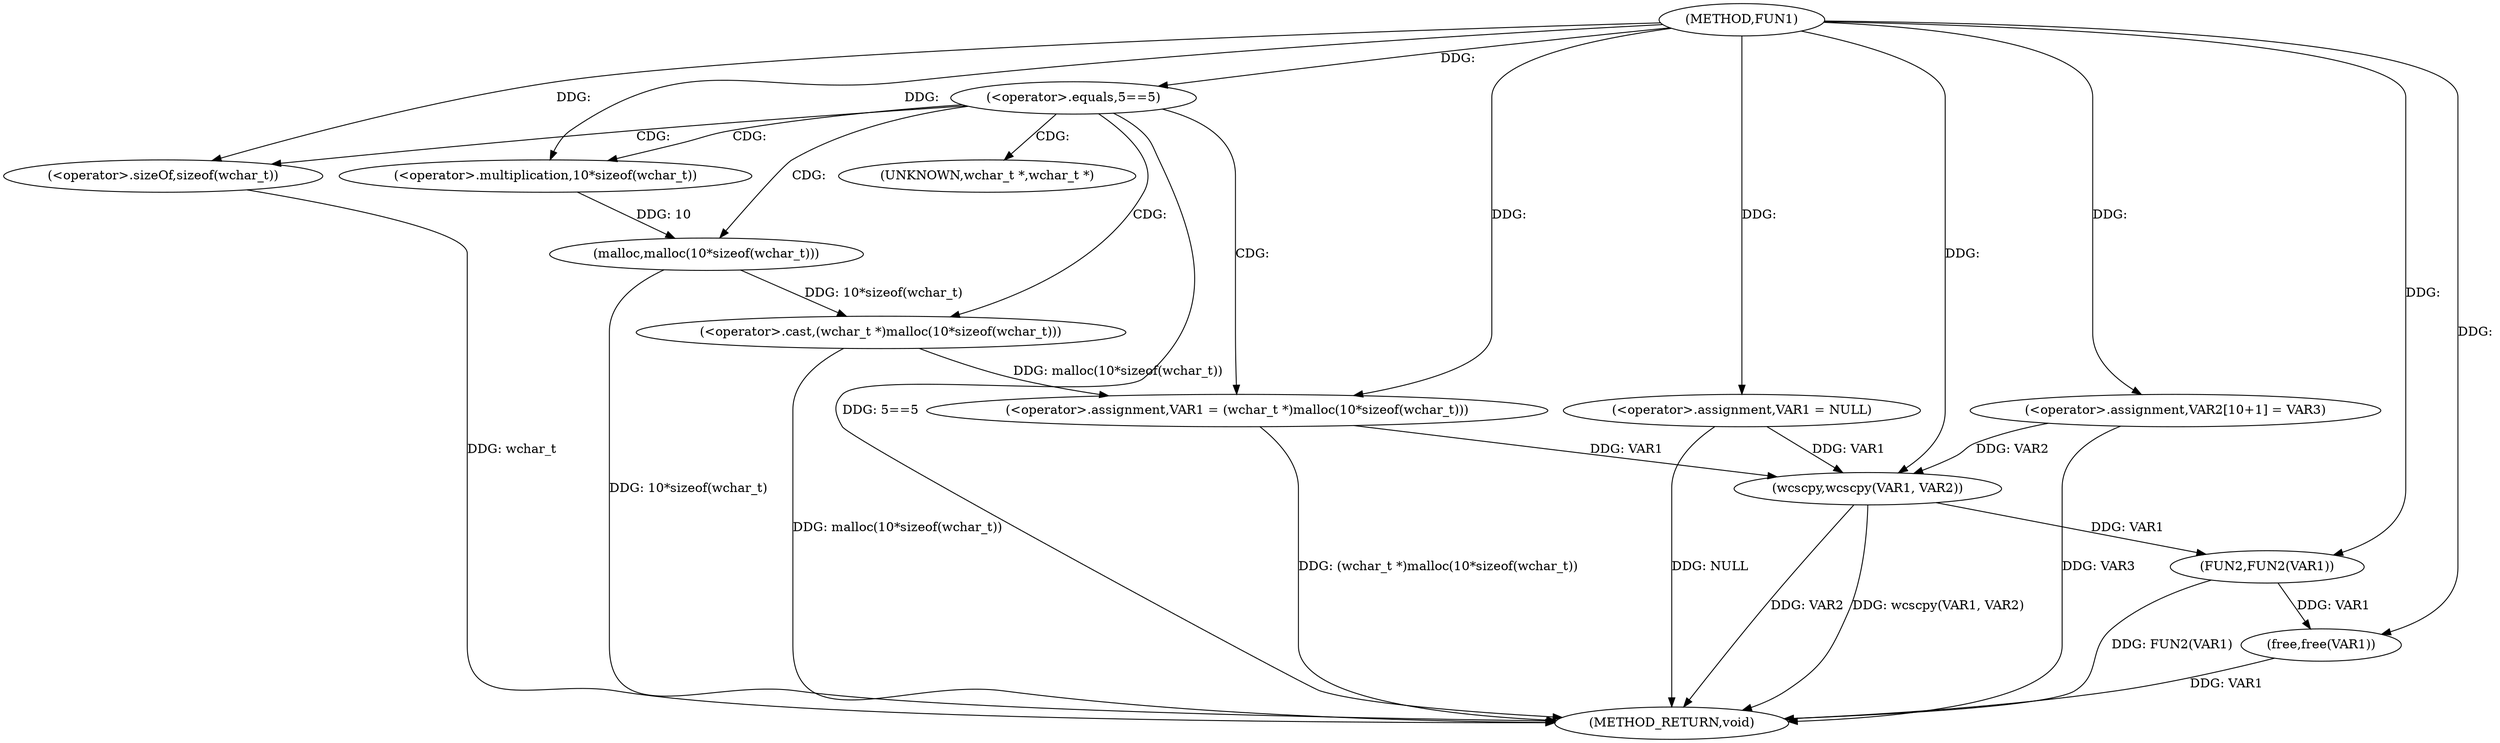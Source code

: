 digraph FUN1 {  
"1000100" [label = "(METHOD,FUN1)" ]
"1000132" [label = "(METHOD_RETURN,void)" ]
"1000103" [label = "(<operator>.assignment,VAR1 = NULL)" ]
"1000107" [label = "(<operator>.equals,5==5)" ]
"1000111" [label = "(<operator>.assignment,VAR1 = (wchar_t *)malloc(10*sizeof(wchar_t)))" ]
"1000113" [label = "(<operator>.cast,(wchar_t *)malloc(10*sizeof(wchar_t)))" ]
"1000115" [label = "(malloc,malloc(10*sizeof(wchar_t)))" ]
"1000116" [label = "(<operator>.multiplication,10*sizeof(wchar_t))" ]
"1000118" [label = "(<operator>.sizeOf,sizeof(wchar_t))" ]
"1000122" [label = "(<operator>.assignment,VAR2[10+1] = VAR3)" ]
"1000125" [label = "(wcscpy,wcscpy(VAR1, VAR2))" ]
"1000128" [label = "(FUN2,FUN2(VAR1))" ]
"1000130" [label = "(free,free(VAR1))" ]
"1000114" [label = "(UNKNOWN,wchar_t *,wchar_t *)" ]
  "1000125" -> "1000132"  [ label = "DDG: wcscpy(VAR1, VAR2)"] 
  "1000107" -> "1000132"  [ label = "DDG: 5==5"] 
  "1000103" -> "1000132"  [ label = "DDG: NULL"] 
  "1000113" -> "1000132"  [ label = "DDG: malloc(10*sizeof(wchar_t))"] 
  "1000125" -> "1000132"  [ label = "DDG: VAR2"] 
  "1000111" -> "1000132"  [ label = "DDG: (wchar_t *)malloc(10*sizeof(wchar_t))"] 
  "1000128" -> "1000132"  [ label = "DDG: FUN2(VAR1)"] 
  "1000118" -> "1000132"  [ label = "DDG: wchar_t"] 
  "1000115" -> "1000132"  [ label = "DDG: 10*sizeof(wchar_t)"] 
  "1000130" -> "1000132"  [ label = "DDG: VAR1"] 
  "1000122" -> "1000132"  [ label = "DDG: VAR3"] 
  "1000100" -> "1000103"  [ label = "DDG: "] 
  "1000100" -> "1000107"  [ label = "DDG: "] 
  "1000113" -> "1000111"  [ label = "DDG: malloc(10*sizeof(wchar_t))"] 
  "1000100" -> "1000111"  [ label = "DDG: "] 
  "1000115" -> "1000113"  [ label = "DDG: 10*sizeof(wchar_t)"] 
  "1000116" -> "1000115"  [ label = "DDG: 10"] 
  "1000100" -> "1000116"  [ label = "DDG: "] 
  "1000100" -> "1000118"  [ label = "DDG: "] 
  "1000100" -> "1000122"  [ label = "DDG: "] 
  "1000103" -> "1000125"  [ label = "DDG: VAR1"] 
  "1000111" -> "1000125"  [ label = "DDG: VAR1"] 
  "1000100" -> "1000125"  [ label = "DDG: "] 
  "1000122" -> "1000125"  [ label = "DDG: VAR2"] 
  "1000125" -> "1000128"  [ label = "DDG: VAR1"] 
  "1000100" -> "1000128"  [ label = "DDG: "] 
  "1000128" -> "1000130"  [ label = "DDG: VAR1"] 
  "1000100" -> "1000130"  [ label = "DDG: "] 
  "1000107" -> "1000115"  [ label = "CDG: "] 
  "1000107" -> "1000116"  [ label = "CDG: "] 
  "1000107" -> "1000113"  [ label = "CDG: "] 
  "1000107" -> "1000118"  [ label = "CDG: "] 
  "1000107" -> "1000111"  [ label = "CDG: "] 
  "1000107" -> "1000114"  [ label = "CDG: "] 
}
